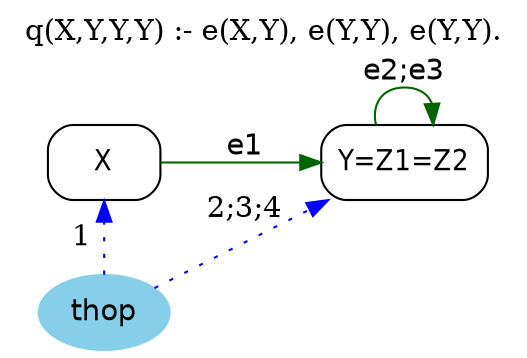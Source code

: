 digraph G {
	graph [bb="0,0,235,164",
		label="q(X,Y,Y,Y) :- e(X,Y), e(Y,Y), e(Y,Y).",
		labelloc=t,
		lheight=0.21,
		lp="117.5,152.5",
		lwidth=3.04,
		rankdir=LR
	];
	node [label="\N"];
	X	 [fontname="Helvetica-Narrow",
		height=0.5,
		pos="47.5,90",
		shape=box,
		style=rounded,
		width=0.75];
	Y	 [fontname="Helvetica-Narrow",
		height=0.5,
		label="Y=Z1=Z2",
		pos="178.6,90",
		shape=box,
		style=rounded,
		width=1.0417];
	X -> Y	 [color=darkgreen,
		fontname=helvetica,
		label=e1,
		lp="108.6,97.5",
		pos="e,141.03,90 74.663,90 90.863,90 111.89,90 130.79,90"];
	Y -> Y	 [color=darkgreen,
		fontname=helvetica,
		label="e2;e3",
		lp="178.6,133.5",
		pos="e,191.26,108.15 165.93,108.15 163.99,117.54 168.21,126 178.6,126 184.93,126 188.97,122.86 190.72,118.28"];
	thop	 [color=skyblue,
		fillcolor=skyblue,
		fontname=helvetica,
		height=0.5,
		pos="47.5,18",
		shape=oval,
		style="filled,rounded",
		width=0.79437];
	thop -> X	 [color=blue,
		constraint=false,
		label=1,
		lp="37,54",
		pos="e,47.5,71.587 47.5,36.169 47.5,43.869 47.5,53.026 47.5,61.583",
		style=dotted];
	thop -> Y	 [color=blue,
		constraint=false,
		label="2;3;4",
		lp="108.6,65.5",
		pos="e,145.61,71.881 69.148,29.889 87.429,39.929 114.14,54.6 136.6,66.934",
		style=dotted];
}
